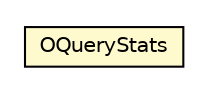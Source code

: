 #!/usr/local/bin/dot
#
# Class diagram 
# Generated by UMLGraph version R5_6-24-gf6e263 (http://www.umlgraph.org/)
#

digraph G {
	edge [fontname="Helvetica",fontsize=10,labelfontname="Helvetica",labelfontsize=10];
	node [fontname="Helvetica",fontsize=10,shape=plaintext];
	nodesep=0.25;
	ranksep=0.5;
	// com.orientechnologies.orient.core.sql.executor.OQueryStats
	c5446966 [label=<<table title="com.orientechnologies.orient.core.sql.executor.OQueryStats" border="0" cellborder="1" cellspacing="0" cellpadding="2" port="p" bgcolor="lemonChiffon" href="./OQueryStats.html">
		<tr><td><table border="0" cellspacing="0" cellpadding="1">
<tr><td align="center" balign="center"> OQueryStats </td></tr>
		</table></td></tr>
		</table>>, URL="./OQueryStats.html", fontname="Helvetica", fontcolor="black", fontsize=10.0];
}

